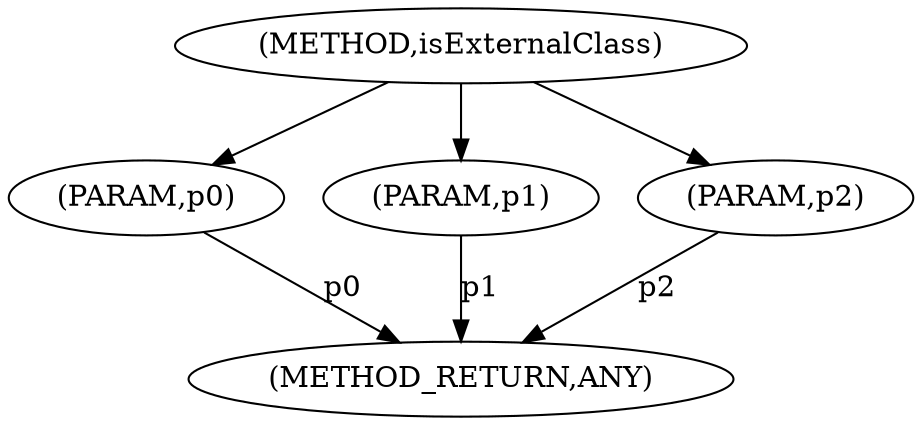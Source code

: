 digraph "isExternalClass" {  
"5817" [label = <(METHOD,isExternalClass)> ]
"5822" [label = <(METHOD_RETURN,ANY)> ]
"5818" [label = <(PARAM,p0)> ]
"5819" [label = <(PARAM,p1)> ]
"5820" [label = <(PARAM,p2)> ]
  "5818" -> "5822"  [ label = "p0"] 
  "5819" -> "5822"  [ label = "p1"] 
  "5820" -> "5822"  [ label = "p2"] 
  "5817" -> "5818" 
  "5817" -> "5819" 
  "5817" -> "5820" 
}
